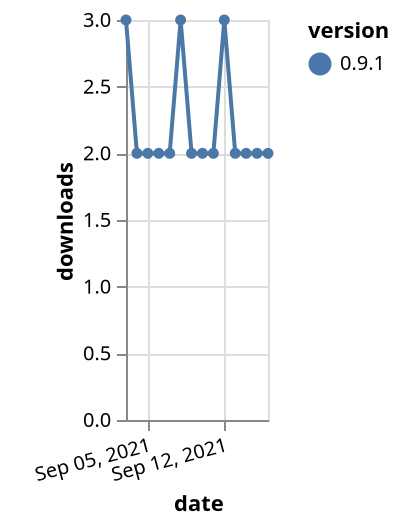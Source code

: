 {"$schema": "https://vega.github.io/schema/vega-lite/v5.json", "description": "A simple bar chart with embedded data.", "data": {"values": [{"date": "2021-09-03", "total": 238, "delta": 3, "version": "0.9.1"}, {"date": "2021-09-04", "total": 240, "delta": 2, "version": "0.9.1"}, {"date": "2021-09-05", "total": 242, "delta": 2, "version": "0.9.1"}, {"date": "2021-09-06", "total": 244, "delta": 2, "version": "0.9.1"}, {"date": "2021-09-07", "total": 246, "delta": 2, "version": "0.9.1"}, {"date": "2021-09-08", "total": 249, "delta": 3, "version": "0.9.1"}, {"date": "2021-09-09", "total": 251, "delta": 2, "version": "0.9.1"}, {"date": "2021-09-10", "total": 253, "delta": 2, "version": "0.9.1"}, {"date": "2021-09-11", "total": 255, "delta": 2, "version": "0.9.1"}, {"date": "2021-09-12", "total": 258, "delta": 3, "version": "0.9.1"}, {"date": "2021-09-13", "total": 260, "delta": 2, "version": "0.9.1"}, {"date": "2021-09-14", "total": 262, "delta": 2, "version": "0.9.1"}, {"date": "2021-09-15", "total": 264, "delta": 2, "version": "0.9.1"}, {"date": "2021-09-16", "total": 266, "delta": 2, "version": "0.9.1"}]}, "width": "container", "mark": {"type": "line", "point": {"filled": true}}, "encoding": {"x": {"field": "date", "type": "temporal", "timeUnit": "yearmonthdate", "title": "date", "axis": {"labelAngle": -15}}, "y": {"field": "delta", "type": "quantitative", "title": "downloads"}, "color": {"field": "version", "type": "nominal"}, "tooltip": {"field": "delta"}}}